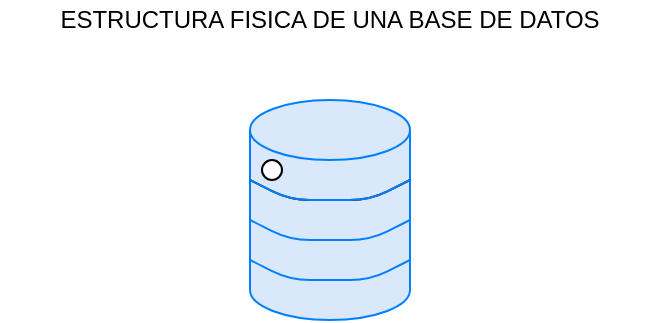 <mxfile version="14.0.1" type="github">
  <diagram id="rOoj-lsWnQTx4jqpoBWh" name="Page-1">
    <mxGraphModel dx="1185" dy="659" grid="1" gridSize="10" guides="1" tooltips="1" connect="1" arrows="1" fold="1" page="1" pageScale="1" pageWidth="827" pageHeight="1169" math="0" shadow="0">
      <root>
        <mxCell id="0" />
        <mxCell id="1" parent="0" />
        <mxCell id="xhVT0JiGNL6oQLY0PpYg-1" value="" style="shape=cylinder3;whiteSpace=wrap;html=1;boundedLbl=1;backgroundOutline=1;size=15;fillColor=#dae8fc;strokeColor=#007FFF;" vertex="1" parent="1">
          <mxGeometry x="374" y="90" width="80" height="110" as="geometry" />
        </mxCell>
        <mxCell id="xhVT0JiGNL6oQLY0PpYg-3" value="" style="endArrow=none;html=1;" edge="1" parent="1">
          <mxGeometry width="50" height="50" relative="1" as="geometry">
            <mxPoint x="374" y="130" as="sourcePoint" />
            <mxPoint x="454" y="130" as="targetPoint" />
            <Array as="points">
              <mxPoint x="394" y="140" />
              <mxPoint x="434" y="140" />
            </Array>
          </mxGeometry>
        </mxCell>
        <mxCell id="xhVT0JiGNL6oQLY0PpYg-4" value="" style="endArrow=none;html=1;strokeColor=#007FFF;" edge="1" parent="1">
          <mxGeometry width="50" height="50" relative="1" as="geometry">
            <mxPoint x="374" y="130" as="sourcePoint" />
            <mxPoint x="454" y="130" as="targetPoint" />
            <Array as="points">
              <mxPoint x="394" y="140" />
              <mxPoint x="434" y="140" />
            </Array>
          </mxGeometry>
        </mxCell>
        <mxCell id="xhVT0JiGNL6oQLY0PpYg-5" value="" style="endArrow=none;html=1;strokeColor=#007FFF;" edge="1" parent="1">
          <mxGeometry width="50" height="50" relative="1" as="geometry">
            <mxPoint x="374" y="150" as="sourcePoint" />
            <mxPoint x="454" y="150" as="targetPoint" />
            <Array as="points">
              <mxPoint x="394" y="160" />
              <mxPoint x="434" y="160" />
            </Array>
          </mxGeometry>
        </mxCell>
        <mxCell id="xhVT0JiGNL6oQLY0PpYg-6" value="" style="endArrow=none;html=1;strokeColor=#007FFF;" edge="1" parent="1">
          <mxGeometry width="50" height="50" relative="1" as="geometry">
            <mxPoint x="374" y="170" as="sourcePoint" />
            <mxPoint x="454" y="170" as="targetPoint" />
            <Array as="points">
              <mxPoint x="394" y="180" />
              <mxPoint x="434" y="180" />
            </Array>
          </mxGeometry>
        </mxCell>
        <mxCell id="xhVT0JiGNL6oQLY0PpYg-7" value="ESTRUCTURA FISICA DE UNA BASE DE DATOS" style="text;html=1;strokeColor=none;fillColor=none;align=center;verticalAlign=middle;whiteSpace=wrap;rounded=0;" vertex="1" parent="1">
          <mxGeometry x="249" y="40" width="330" height="20" as="geometry" />
        </mxCell>
        <mxCell id="xhVT0JiGNL6oQLY0PpYg-8" value="" style="ellipse;whiteSpace=wrap;html=1;" vertex="1" parent="1">
          <mxGeometry x="380" y="120" width="10" height="10" as="geometry" />
        </mxCell>
      </root>
    </mxGraphModel>
  </diagram>
</mxfile>

